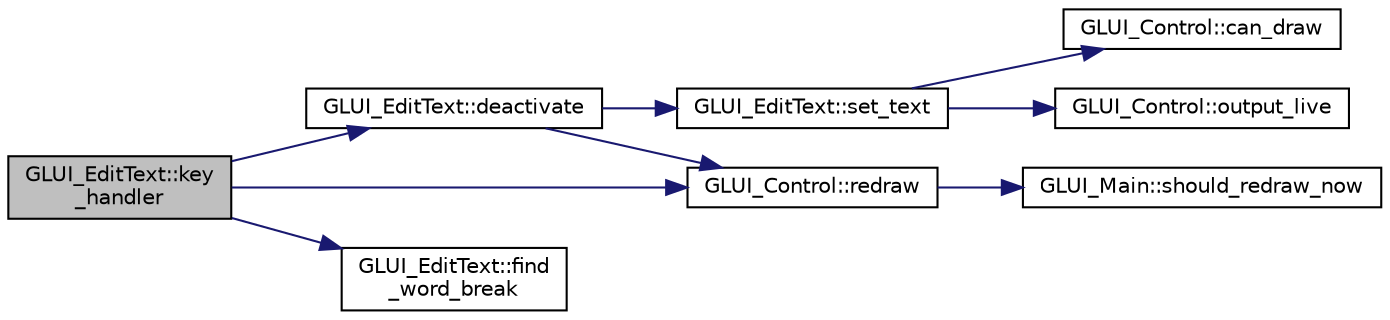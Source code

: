 digraph "GLUI_EditText::key_handler"
{
  edge [fontname="Helvetica",fontsize="10",labelfontname="Helvetica",labelfontsize="10"];
  node [fontname="Helvetica",fontsize="10",shape=record];
  rankdir="LR";
  Node1 [label="GLUI_EditText::key\l_handler",height=0.2,width=0.4,color="black", fillcolor="grey75", style="filled", fontcolor="black"];
  Node1 -> Node2 [color="midnightblue",fontsize="10",style="solid",fontname="Helvetica"];
  Node2 [label="GLUI_EditText::deactivate",height=0.2,width=0.4,color="black", fillcolor="white", style="filled",URL="$class_g_l_u_i___edit_text.html#a4a83b7bc0b6d60e4fa0dd797b49255ab"];
  Node2 -> Node3 [color="midnightblue",fontsize="10",style="solid",fontname="Helvetica"];
  Node3 [label="GLUI_EditText::set_text",height=0.2,width=0.4,color="black", fillcolor="white", style="filled",URL="$class_g_l_u_i___edit_text.html#aa283908f42990f6056298d6381cc19a7"];
  Node3 -> Node4 [color="midnightblue",fontsize="10",style="solid",fontname="Helvetica"];
  Node4 [label="GLUI_Control::can_draw",height=0.2,width=0.4,color="black", fillcolor="white", style="filled",URL="$class_g_l_u_i___control.html#add5d7aa8efcd213181cf84975661e168"];
  Node3 -> Node5 [color="midnightblue",fontsize="10",style="solid",fontname="Helvetica"];
  Node5 [label="GLUI_Control::output_live",height=0.2,width=0.4,color="black", fillcolor="white", style="filled",URL="$class_g_l_u_i___control.html#ac7417112964d4c5134d4453835a0da99"];
  Node2 -> Node6 [color="midnightblue",fontsize="10",style="solid",fontname="Helvetica"];
  Node6 [label="GLUI_Control::redraw",height=0.2,width=0.4,color="black", fillcolor="white", style="filled",URL="$class_g_l_u_i___control.html#a7777125cd866884377899df625bad6cd"];
  Node6 -> Node7 [color="midnightblue",fontsize="10",style="solid",fontname="Helvetica"];
  Node7 [label="GLUI_Main::should_redraw_now",height=0.2,width=0.4,color="black", fillcolor="white", style="filled",URL="$class_g_l_u_i___main.html#a838a093d3748a6a6434f5e3a62d29c79"];
  Node1 -> Node6 [color="midnightblue",fontsize="10",style="solid",fontname="Helvetica"];
  Node1 -> Node8 [color="midnightblue",fontsize="10",style="solid",fontname="Helvetica"];
  Node8 [label="GLUI_EditText::find\l_word_break",height=0.2,width=0.4,color="black", fillcolor="white", style="filled",URL="$class_g_l_u_i___edit_text.html#a9ae76bc752e7f6a8ea183c8d52844f6c"];
}
